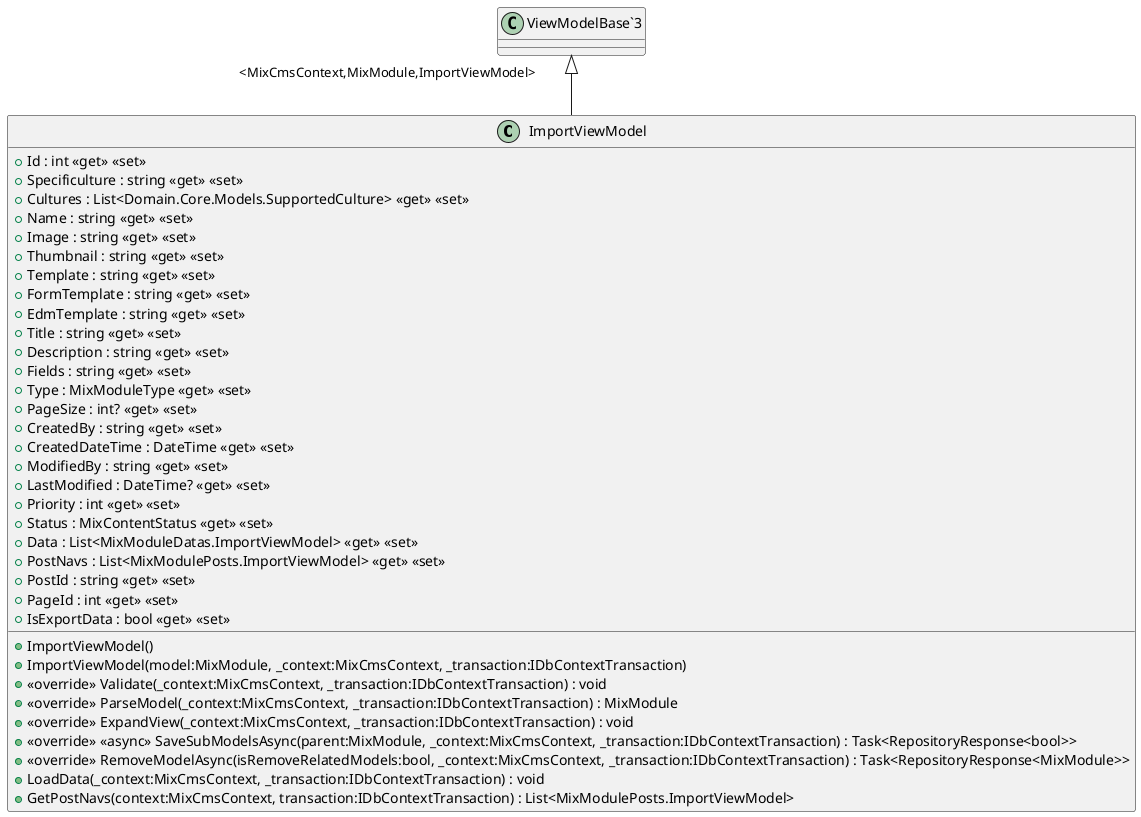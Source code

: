 @startuml
class ImportViewModel {
    + Id : int <<get>> <<set>>
    + Specificulture : string <<get>> <<set>>
    + Cultures : List<Domain.Core.Models.SupportedCulture> <<get>> <<set>>
    + Name : string <<get>> <<set>>
    + Image : string <<get>> <<set>>
    + Thumbnail : string <<get>> <<set>>
    + Template : string <<get>> <<set>>
    + FormTemplate : string <<get>> <<set>>
    + EdmTemplate : string <<get>> <<set>>
    + Title : string <<get>> <<set>>
    + Description : string <<get>> <<set>>
    + Fields : string <<get>> <<set>>
    + Type : MixModuleType <<get>> <<set>>
    + PageSize : int? <<get>> <<set>>
    + CreatedBy : string <<get>> <<set>>
    + CreatedDateTime : DateTime <<get>> <<set>>
    + ModifiedBy : string <<get>> <<set>>
    + LastModified : DateTime? <<get>> <<set>>
    + Priority : int <<get>> <<set>>
    + Status : MixContentStatus <<get>> <<set>>
    + Data : List<MixModuleDatas.ImportViewModel> <<get>> <<set>>
    + PostNavs : List<MixModulePosts.ImportViewModel> <<get>> <<set>>
    + PostId : string <<get>> <<set>>
    + PageId : int <<get>> <<set>>
    + IsExportData : bool <<get>> <<set>>
    + ImportViewModel()
    + ImportViewModel(model:MixModule, _context:MixCmsContext, _transaction:IDbContextTransaction)
    + <<override>> Validate(_context:MixCmsContext, _transaction:IDbContextTransaction) : void
    + <<override>> ParseModel(_context:MixCmsContext, _transaction:IDbContextTransaction) : MixModule
    + <<override>> ExpandView(_context:MixCmsContext, _transaction:IDbContextTransaction) : void
    + <<override>> <<async>> SaveSubModelsAsync(parent:MixModule, _context:MixCmsContext, _transaction:IDbContextTransaction) : Task<RepositoryResponse<bool>>
    + <<override>> RemoveModelAsync(isRemoveRelatedModels:bool, _context:MixCmsContext, _transaction:IDbContextTransaction) : Task<RepositoryResponse<MixModule>>
    + LoadData(_context:MixCmsContext, _transaction:IDbContextTransaction) : void
    + GetPostNavs(context:MixCmsContext, transaction:IDbContextTransaction) : List<MixModulePosts.ImportViewModel>
}
"ViewModelBase`3" "<MixCmsContext,MixModule,ImportViewModel>" <|-- ImportViewModel
@enduml

